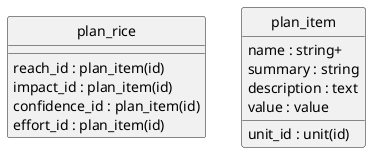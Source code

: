 @startuml uml
skinparam monochrome true
skinparam linetype ortho
hide circle

entity plan_rice {
  reach_id : plan_item(id)
  impact_id : plan_item(id)
  confidence_id : plan_item(id)
  effort_id : plan_item(id)
}

entity plan_item {
  name : string+
  summary : string
  description : text
  unit_id : unit(id)
  value : value
}

@enduml
